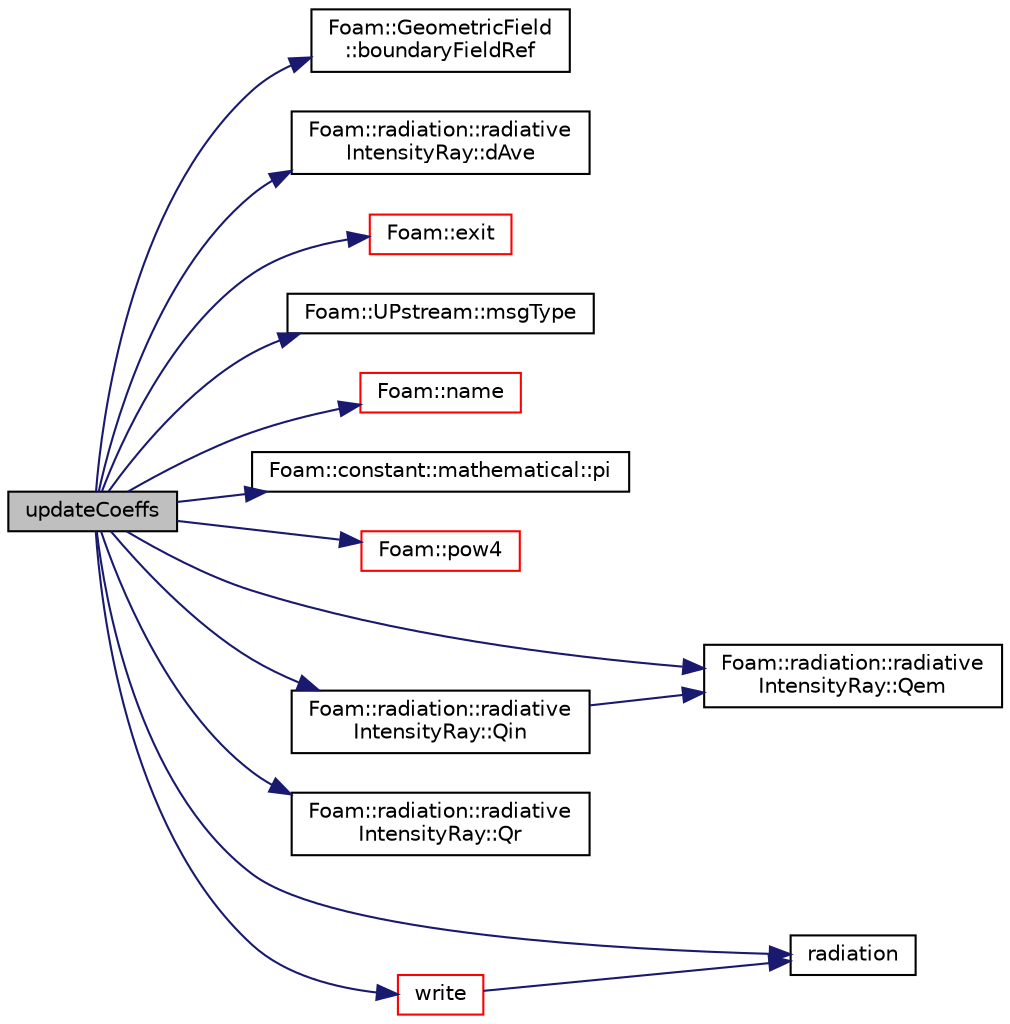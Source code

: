 digraph "updateCoeffs"
{
  bgcolor="transparent";
  edge [fontname="Helvetica",fontsize="10",labelfontname="Helvetica",labelfontsize="10"];
  node [fontname="Helvetica",fontsize="10",shape=record];
  rankdir="LR";
  Node1 [label="updateCoeffs",height=0.2,width=0.4,color="black", fillcolor="grey75", style="filled", fontcolor="black"];
  Node1 -> Node2 [color="midnightblue",fontsize="10",style="solid",fontname="Helvetica"];
  Node2 [label="Foam::GeometricField\l::boundaryFieldRef",height=0.2,width=0.4,color="black",URL="$a00933.html#af3831c9fea9f6ae7532a6d57cc67c959",tooltip="Return a reference to the boundary field. "];
  Node1 -> Node3 [color="midnightblue",fontsize="10",style="solid",fontname="Helvetica"];
  Node3 [label="Foam::radiation::radiative\lIntensityRay::dAve",height=0.2,width=0.4,color="black",URL="$a02107.html#aa920e8b4cbdc0142615a762613fce26e",tooltip="Return the average vector inside the solid angle. "];
  Node1 -> Node4 [color="midnightblue",fontsize="10",style="solid",fontname="Helvetica"];
  Node4 [label="Foam::exit",height=0.2,width=0.4,color="red",URL="$a10974.html#a06ca7250d8e89caf05243ec094843642"];
  Node1 -> Node5 [color="midnightblue",fontsize="10",style="solid",fontname="Helvetica"];
  Node5 [label="Foam::UPstream::msgType",height=0.2,width=0.4,color="black",URL="$a02862.html#ae5b8fe6652f6320aa6c7f5c44b6f01b7",tooltip="Message tag of standard messages. "];
  Node1 -> Node6 [color="midnightblue",fontsize="10",style="solid",fontname="Helvetica"];
  Node6 [label="Foam::name",height=0.2,width=0.4,color="red",URL="$a10974.html#adcb0df2bd4953cb6bb390272d8263c3a",tooltip="Return a string representation of a complex. "];
  Node1 -> Node7 [color="midnightblue",fontsize="10",style="solid",fontname="Helvetica"];
  Node7 [label="Foam::constant::mathematical::pi",height=0.2,width=0.4,color="black",URL="$a10986.html#a731b8788a4c01586c35266c7ca4fed04"];
  Node1 -> Node8 [color="midnightblue",fontsize="10",style="solid",fontname="Helvetica"];
  Node8 [label="Foam::pow4",height=0.2,width=0.4,color="red",URL="$a10974.html#aa0ae321d4861170e35fbb938636a4f40"];
  Node1 -> Node9 [color="midnightblue",fontsize="10",style="solid",fontname="Helvetica"];
  Node9 [label="Foam::radiation::radiative\lIntensityRay::Qem",height=0.2,width=0.4,color="black",URL="$a02107.html#a1d727c2e719caf2b1f939604ae45d1d8",tooltip="Return non-const access to the boundary emmited heat flux. "];
  Node1 -> Node10 [color="midnightblue",fontsize="10",style="solid",fontname="Helvetica"];
  Node10 [label="Foam::radiation::radiative\lIntensityRay::Qin",height=0.2,width=0.4,color="black",URL="$a02107.html#a7f0d33f4cdbc41bae3160a82c16f5e95",tooltip="Return non-const access to the boundary incident heat flux. "];
  Node10 -> Node9 [color="midnightblue",fontsize="10",style="solid",fontname="Helvetica"];
  Node1 -> Node11 [color="midnightblue",fontsize="10",style="solid",fontname="Helvetica"];
  Node11 [label="Foam::radiation::radiative\lIntensityRay::Qr",height=0.2,width=0.4,color="black",URL="$a02107.html#af92478287bcfbb976255731c98aab010",tooltip="Return const access to the boundary heat flux. "];
  Node1 -> Node12 [color="midnightblue",fontsize="10",style="solid",fontname="Helvetica"];
  Node12 [label="radiation",height=0.2,width=0.4,color="black",URL="$a10350.html#a0263249d39ea82b80ae0a5a2e947ca59"];
  Node1 -> Node13 [color="midnightblue",fontsize="10",style="solid",fontname="Helvetica"];
  Node13 [label="write",height=0.2,width=0.4,color="red",URL="$a00967.html#a0941061ad5a26be83b4107d05750ace6",tooltip="Write. "];
  Node13 -> Node12 [color="midnightblue",fontsize="10",style="solid",fontname="Helvetica"];
}
